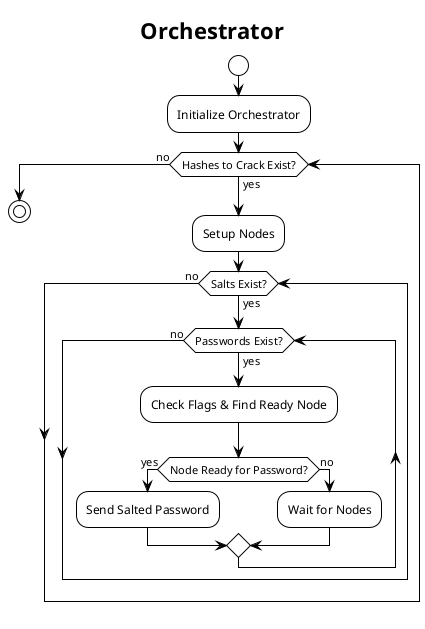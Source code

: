 @startuml
!theme plain
title "Orchestrator"
start
:Initialize Orchestrator;
while (Hashes to Crack Exist?) is (yes)
  :Setup Nodes;
  while (Salts Exist?) is (yes)
    while (Passwords Exist?) is (yes)
      :Check Flags & Find Ready Node;
      if (Node Ready for Password?) then (yes)
        :Send Salted Password;
      else (no)
        :Wait for Nodes;
      endif
    endwhile (no)
  endwhile (no)
endwhile (no)
stop
@enduml
